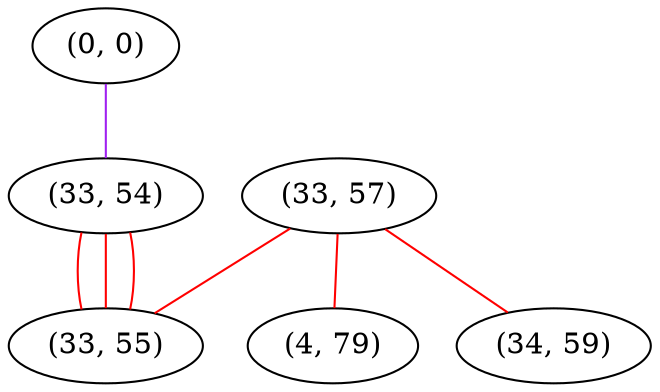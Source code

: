 graph "" {
"(0, 0)";
"(33, 54)";
"(33, 57)";
"(33, 55)";
"(4, 79)";
"(34, 59)";
"(0, 0)" -- "(33, 54)"  [color=purple, key=0, weight=4];
"(33, 54)" -- "(33, 55)"  [color=red, key=0, weight=1];
"(33, 54)" -- "(33, 55)"  [color=red, key=1, weight=1];
"(33, 54)" -- "(33, 55)"  [color=red, key=2, weight=1];
"(33, 57)" -- "(4, 79)"  [color=red, key=0, weight=1];
"(33, 57)" -- "(34, 59)"  [color=red, key=0, weight=1];
"(33, 57)" -- "(33, 55)"  [color=red, key=0, weight=1];
}
